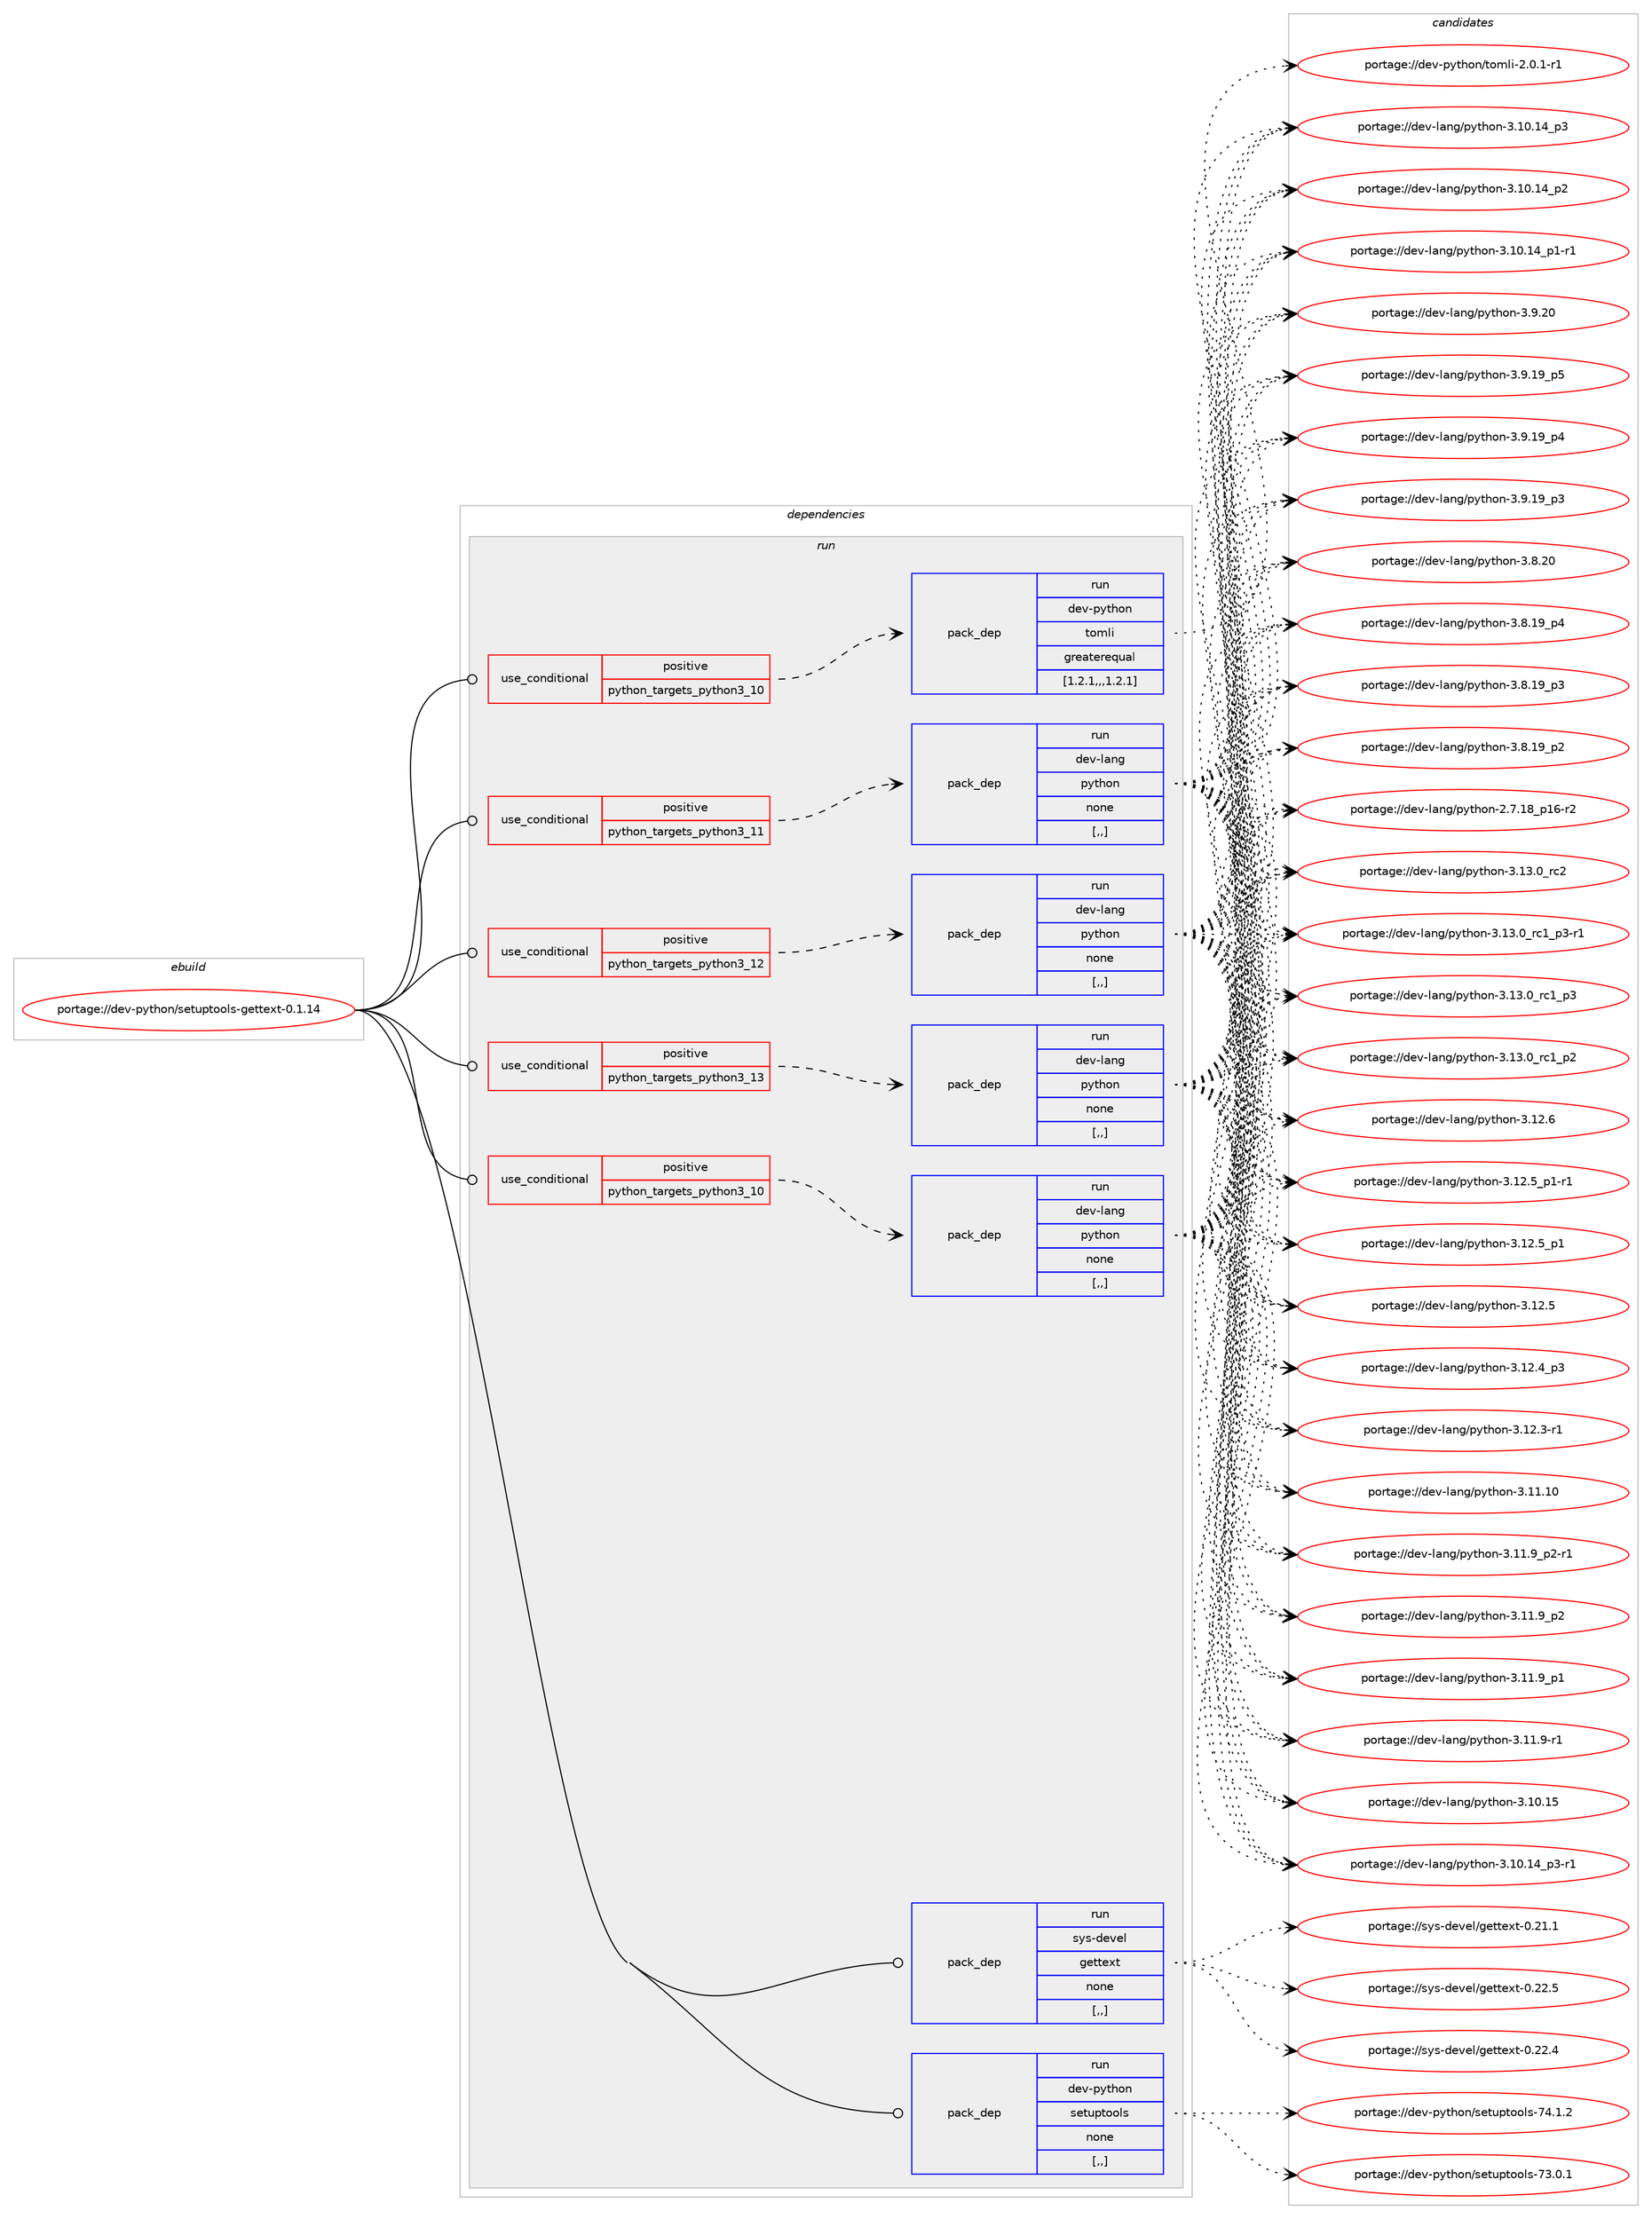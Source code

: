 digraph prolog {

# *************
# Graph options
# *************

newrank=true;
concentrate=true;
compound=true;
graph [rankdir=LR,fontname=Helvetica,fontsize=10,ranksep=1.5];#, ranksep=2.5, nodesep=0.2];
edge  [arrowhead=vee];
node  [fontname=Helvetica,fontsize=10];

# **********
# The ebuild
# **********

subgraph cluster_leftcol {
color=gray;
label=<<i>ebuild</i>>;
id [label="portage://dev-python/setuptools-gettext-0.1.14", color=red, width=4, href="../dev-python/setuptools-gettext-0.1.14.svg"];
}

# ****************
# The dependencies
# ****************

subgraph cluster_midcol {
color=gray;
label=<<i>dependencies</i>>;
subgraph cluster_compile {
fillcolor="#eeeeee";
style=filled;
label=<<i>compile</i>>;
}
subgraph cluster_compileandrun {
fillcolor="#eeeeee";
style=filled;
label=<<i>compile and run</i>>;
}
subgraph cluster_run {
fillcolor="#eeeeee";
style=filled;
label=<<i>run</i>>;
subgraph cond170120 {
dependency658406 [label=<<TABLE BORDER="0" CELLBORDER="1" CELLSPACING="0" CELLPADDING="4"><TR><TD ROWSPAN="3" CELLPADDING="10">use_conditional</TD></TR><TR><TD>positive</TD></TR><TR><TD>python_targets_python3_10</TD></TR></TABLE>>, shape=none, color=red];
subgraph pack483424 {
dependency658407 [label=<<TABLE BORDER="0" CELLBORDER="1" CELLSPACING="0" CELLPADDING="4" WIDTH="220"><TR><TD ROWSPAN="6" CELLPADDING="30">pack_dep</TD></TR><TR><TD WIDTH="110">run</TD></TR><TR><TD>dev-lang</TD></TR><TR><TD>python</TD></TR><TR><TD>none</TD></TR><TR><TD>[,,]</TD></TR></TABLE>>, shape=none, color=blue];
}
dependency658406:e -> dependency658407:w [weight=20,style="dashed",arrowhead="vee"];
}
id:e -> dependency658406:w [weight=20,style="solid",arrowhead="odot"];
subgraph cond170121 {
dependency658408 [label=<<TABLE BORDER="0" CELLBORDER="1" CELLSPACING="0" CELLPADDING="4"><TR><TD ROWSPAN="3" CELLPADDING="10">use_conditional</TD></TR><TR><TD>positive</TD></TR><TR><TD>python_targets_python3_10</TD></TR></TABLE>>, shape=none, color=red];
subgraph pack483425 {
dependency658409 [label=<<TABLE BORDER="0" CELLBORDER="1" CELLSPACING="0" CELLPADDING="4" WIDTH="220"><TR><TD ROWSPAN="6" CELLPADDING="30">pack_dep</TD></TR><TR><TD WIDTH="110">run</TD></TR><TR><TD>dev-python</TD></TR><TR><TD>tomli</TD></TR><TR><TD>greaterequal</TD></TR><TR><TD>[1.2.1,,,1.2.1]</TD></TR></TABLE>>, shape=none, color=blue];
}
dependency658408:e -> dependency658409:w [weight=20,style="dashed",arrowhead="vee"];
}
id:e -> dependency658408:w [weight=20,style="solid",arrowhead="odot"];
subgraph cond170122 {
dependency658410 [label=<<TABLE BORDER="0" CELLBORDER="1" CELLSPACING="0" CELLPADDING="4"><TR><TD ROWSPAN="3" CELLPADDING="10">use_conditional</TD></TR><TR><TD>positive</TD></TR><TR><TD>python_targets_python3_11</TD></TR></TABLE>>, shape=none, color=red];
subgraph pack483426 {
dependency658411 [label=<<TABLE BORDER="0" CELLBORDER="1" CELLSPACING="0" CELLPADDING="4" WIDTH="220"><TR><TD ROWSPAN="6" CELLPADDING="30">pack_dep</TD></TR><TR><TD WIDTH="110">run</TD></TR><TR><TD>dev-lang</TD></TR><TR><TD>python</TD></TR><TR><TD>none</TD></TR><TR><TD>[,,]</TD></TR></TABLE>>, shape=none, color=blue];
}
dependency658410:e -> dependency658411:w [weight=20,style="dashed",arrowhead="vee"];
}
id:e -> dependency658410:w [weight=20,style="solid",arrowhead="odot"];
subgraph cond170123 {
dependency658412 [label=<<TABLE BORDER="0" CELLBORDER="1" CELLSPACING="0" CELLPADDING="4"><TR><TD ROWSPAN="3" CELLPADDING="10">use_conditional</TD></TR><TR><TD>positive</TD></TR><TR><TD>python_targets_python3_12</TD></TR></TABLE>>, shape=none, color=red];
subgraph pack483427 {
dependency658413 [label=<<TABLE BORDER="0" CELLBORDER="1" CELLSPACING="0" CELLPADDING="4" WIDTH="220"><TR><TD ROWSPAN="6" CELLPADDING="30">pack_dep</TD></TR><TR><TD WIDTH="110">run</TD></TR><TR><TD>dev-lang</TD></TR><TR><TD>python</TD></TR><TR><TD>none</TD></TR><TR><TD>[,,]</TD></TR></TABLE>>, shape=none, color=blue];
}
dependency658412:e -> dependency658413:w [weight=20,style="dashed",arrowhead="vee"];
}
id:e -> dependency658412:w [weight=20,style="solid",arrowhead="odot"];
subgraph cond170124 {
dependency658414 [label=<<TABLE BORDER="0" CELLBORDER="1" CELLSPACING="0" CELLPADDING="4"><TR><TD ROWSPAN="3" CELLPADDING="10">use_conditional</TD></TR><TR><TD>positive</TD></TR><TR><TD>python_targets_python3_13</TD></TR></TABLE>>, shape=none, color=red];
subgraph pack483428 {
dependency658415 [label=<<TABLE BORDER="0" CELLBORDER="1" CELLSPACING="0" CELLPADDING="4" WIDTH="220"><TR><TD ROWSPAN="6" CELLPADDING="30">pack_dep</TD></TR><TR><TD WIDTH="110">run</TD></TR><TR><TD>dev-lang</TD></TR><TR><TD>python</TD></TR><TR><TD>none</TD></TR><TR><TD>[,,]</TD></TR></TABLE>>, shape=none, color=blue];
}
dependency658414:e -> dependency658415:w [weight=20,style="dashed",arrowhead="vee"];
}
id:e -> dependency658414:w [weight=20,style="solid",arrowhead="odot"];
subgraph pack483429 {
dependency658416 [label=<<TABLE BORDER="0" CELLBORDER="1" CELLSPACING="0" CELLPADDING="4" WIDTH="220"><TR><TD ROWSPAN="6" CELLPADDING="30">pack_dep</TD></TR><TR><TD WIDTH="110">run</TD></TR><TR><TD>dev-python</TD></TR><TR><TD>setuptools</TD></TR><TR><TD>none</TD></TR><TR><TD>[,,]</TD></TR></TABLE>>, shape=none, color=blue];
}
id:e -> dependency658416:w [weight=20,style="solid",arrowhead="odot"];
subgraph pack483430 {
dependency658417 [label=<<TABLE BORDER="0" CELLBORDER="1" CELLSPACING="0" CELLPADDING="4" WIDTH="220"><TR><TD ROWSPAN="6" CELLPADDING="30">pack_dep</TD></TR><TR><TD WIDTH="110">run</TD></TR><TR><TD>sys-devel</TD></TR><TR><TD>gettext</TD></TR><TR><TD>none</TD></TR><TR><TD>[,,]</TD></TR></TABLE>>, shape=none, color=blue];
}
id:e -> dependency658417:w [weight=20,style="solid",arrowhead="odot"];
}
}

# **************
# The candidates
# **************

subgraph cluster_choices {
rank=same;
color=gray;
label=<<i>candidates</i>>;

subgraph choice483424 {
color=black;
nodesep=1;
choice10010111845108971101034711212111610411111045514649514648951149950 [label="portage://dev-lang/python-3.13.0_rc2", color=red, width=4,href="../dev-lang/python-3.13.0_rc2.svg"];
choice1001011184510897110103471121211161041111104551464951464895114994995112514511449 [label="portage://dev-lang/python-3.13.0_rc1_p3-r1", color=red, width=4,href="../dev-lang/python-3.13.0_rc1_p3-r1.svg"];
choice100101118451089711010347112121116104111110455146495146489511499499511251 [label="portage://dev-lang/python-3.13.0_rc1_p3", color=red, width=4,href="../dev-lang/python-3.13.0_rc1_p3.svg"];
choice100101118451089711010347112121116104111110455146495146489511499499511250 [label="portage://dev-lang/python-3.13.0_rc1_p2", color=red, width=4,href="../dev-lang/python-3.13.0_rc1_p2.svg"];
choice10010111845108971101034711212111610411111045514649504654 [label="portage://dev-lang/python-3.12.6", color=red, width=4,href="../dev-lang/python-3.12.6.svg"];
choice1001011184510897110103471121211161041111104551464950465395112494511449 [label="portage://dev-lang/python-3.12.5_p1-r1", color=red, width=4,href="../dev-lang/python-3.12.5_p1-r1.svg"];
choice100101118451089711010347112121116104111110455146495046539511249 [label="portage://dev-lang/python-3.12.5_p1", color=red, width=4,href="../dev-lang/python-3.12.5_p1.svg"];
choice10010111845108971101034711212111610411111045514649504653 [label="portage://dev-lang/python-3.12.5", color=red, width=4,href="../dev-lang/python-3.12.5.svg"];
choice100101118451089711010347112121116104111110455146495046529511251 [label="portage://dev-lang/python-3.12.4_p3", color=red, width=4,href="../dev-lang/python-3.12.4_p3.svg"];
choice100101118451089711010347112121116104111110455146495046514511449 [label="portage://dev-lang/python-3.12.3-r1", color=red, width=4,href="../dev-lang/python-3.12.3-r1.svg"];
choice1001011184510897110103471121211161041111104551464949464948 [label="portage://dev-lang/python-3.11.10", color=red, width=4,href="../dev-lang/python-3.11.10.svg"];
choice1001011184510897110103471121211161041111104551464949465795112504511449 [label="portage://dev-lang/python-3.11.9_p2-r1", color=red, width=4,href="../dev-lang/python-3.11.9_p2-r1.svg"];
choice100101118451089711010347112121116104111110455146494946579511250 [label="portage://dev-lang/python-3.11.9_p2", color=red, width=4,href="../dev-lang/python-3.11.9_p2.svg"];
choice100101118451089711010347112121116104111110455146494946579511249 [label="portage://dev-lang/python-3.11.9_p1", color=red, width=4,href="../dev-lang/python-3.11.9_p1.svg"];
choice100101118451089711010347112121116104111110455146494946574511449 [label="portage://dev-lang/python-3.11.9-r1", color=red, width=4,href="../dev-lang/python-3.11.9-r1.svg"];
choice1001011184510897110103471121211161041111104551464948464953 [label="portage://dev-lang/python-3.10.15", color=red, width=4,href="../dev-lang/python-3.10.15.svg"];
choice100101118451089711010347112121116104111110455146494846495295112514511449 [label="portage://dev-lang/python-3.10.14_p3-r1", color=red, width=4,href="../dev-lang/python-3.10.14_p3-r1.svg"];
choice10010111845108971101034711212111610411111045514649484649529511251 [label="portage://dev-lang/python-3.10.14_p3", color=red, width=4,href="../dev-lang/python-3.10.14_p3.svg"];
choice10010111845108971101034711212111610411111045514649484649529511250 [label="portage://dev-lang/python-3.10.14_p2", color=red, width=4,href="../dev-lang/python-3.10.14_p2.svg"];
choice100101118451089711010347112121116104111110455146494846495295112494511449 [label="portage://dev-lang/python-3.10.14_p1-r1", color=red, width=4,href="../dev-lang/python-3.10.14_p1-r1.svg"];
choice10010111845108971101034711212111610411111045514657465048 [label="portage://dev-lang/python-3.9.20", color=red, width=4,href="../dev-lang/python-3.9.20.svg"];
choice100101118451089711010347112121116104111110455146574649579511253 [label="portage://dev-lang/python-3.9.19_p5", color=red, width=4,href="../dev-lang/python-3.9.19_p5.svg"];
choice100101118451089711010347112121116104111110455146574649579511252 [label="portage://dev-lang/python-3.9.19_p4", color=red, width=4,href="../dev-lang/python-3.9.19_p4.svg"];
choice100101118451089711010347112121116104111110455146574649579511251 [label="portage://dev-lang/python-3.9.19_p3", color=red, width=4,href="../dev-lang/python-3.9.19_p3.svg"];
choice10010111845108971101034711212111610411111045514656465048 [label="portage://dev-lang/python-3.8.20", color=red, width=4,href="../dev-lang/python-3.8.20.svg"];
choice100101118451089711010347112121116104111110455146564649579511252 [label="portage://dev-lang/python-3.8.19_p4", color=red, width=4,href="../dev-lang/python-3.8.19_p4.svg"];
choice100101118451089711010347112121116104111110455146564649579511251 [label="portage://dev-lang/python-3.8.19_p3", color=red, width=4,href="../dev-lang/python-3.8.19_p3.svg"];
choice100101118451089711010347112121116104111110455146564649579511250 [label="portage://dev-lang/python-3.8.19_p2", color=red, width=4,href="../dev-lang/python-3.8.19_p2.svg"];
choice100101118451089711010347112121116104111110455046554649569511249544511450 [label="portage://dev-lang/python-2.7.18_p16-r2", color=red, width=4,href="../dev-lang/python-2.7.18_p16-r2.svg"];
dependency658407:e -> choice10010111845108971101034711212111610411111045514649514648951149950:w [style=dotted,weight="100"];
dependency658407:e -> choice1001011184510897110103471121211161041111104551464951464895114994995112514511449:w [style=dotted,weight="100"];
dependency658407:e -> choice100101118451089711010347112121116104111110455146495146489511499499511251:w [style=dotted,weight="100"];
dependency658407:e -> choice100101118451089711010347112121116104111110455146495146489511499499511250:w [style=dotted,weight="100"];
dependency658407:e -> choice10010111845108971101034711212111610411111045514649504654:w [style=dotted,weight="100"];
dependency658407:e -> choice1001011184510897110103471121211161041111104551464950465395112494511449:w [style=dotted,weight="100"];
dependency658407:e -> choice100101118451089711010347112121116104111110455146495046539511249:w [style=dotted,weight="100"];
dependency658407:e -> choice10010111845108971101034711212111610411111045514649504653:w [style=dotted,weight="100"];
dependency658407:e -> choice100101118451089711010347112121116104111110455146495046529511251:w [style=dotted,weight="100"];
dependency658407:e -> choice100101118451089711010347112121116104111110455146495046514511449:w [style=dotted,weight="100"];
dependency658407:e -> choice1001011184510897110103471121211161041111104551464949464948:w [style=dotted,weight="100"];
dependency658407:e -> choice1001011184510897110103471121211161041111104551464949465795112504511449:w [style=dotted,weight="100"];
dependency658407:e -> choice100101118451089711010347112121116104111110455146494946579511250:w [style=dotted,weight="100"];
dependency658407:e -> choice100101118451089711010347112121116104111110455146494946579511249:w [style=dotted,weight="100"];
dependency658407:e -> choice100101118451089711010347112121116104111110455146494946574511449:w [style=dotted,weight="100"];
dependency658407:e -> choice1001011184510897110103471121211161041111104551464948464953:w [style=dotted,weight="100"];
dependency658407:e -> choice100101118451089711010347112121116104111110455146494846495295112514511449:w [style=dotted,weight="100"];
dependency658407:e -> choice10010111845108971101034711212111610411111045514649484649529511251:w [style=dotted,weight="100"];
dependency658407:e -> choice10010111845108971101034711212111610411111045514649484649529511250:w [style=dotted,weight="100"];
dependency658407:e -> choice100101118451089711010347112121116104111110455146494846495295112494511449:w [style=dotted,weight="100"];
dependency658407:e -> choice10010111845108971101034711212111610411111045514657465048:w [style=dotted,weight="100"];
dependency658407:e -> choice100101118451089711010347112121116104111110455146574649579511253:w [style=dotted,weight="100"];
dependency658407:e -> choice100101118451089711010347112121116104111110455146574649579511252:w [style=dotted,weight="100"];
dependency658407:e -> choice100101118451089711010347112121116104111110455146574649579511251:w [style=dotted,weight="100"];
dependency658407:e -> choice10010111845108971101034711212111610411111045514656465048:w [style=dotted,weight="100"];
dependency658407:e -> choice100101118451089711010347112121116104111110455146564649579511252:w [style=dotted,weight="100"];
dependency658407:e -> choice100101118451089711010347112121116104111110455146564649579511251:w [style=dotted,weight="100"];
dependency658407:e -> choice100101118451089711010347112121116104111110455146564649579511250:w [style=dotted,weight="100"];
dependency658407:e -> choice100101118451089711010347112121116104111110455046554649569511249544511450:w [style=dotted,weight="100"];
}
subgraph choice483425 {
color=black;
nodesep=1;
choice10010111845112121116104111110471161111091081054550464846494511449 [label="portage://dev-python/tomli-2.0.1-r1", color=red, width=4,href="../dev-python/tomli-2.0.1-r1.svg"];
dependency658409:e -> choice10010111845112121116104111110471161111091081054550464846494511449:w [style=dotted,weight="100"];
}
subgraph choice483426 {
color=black;
nodesep=1;
choice10010111845108971101034711212111610411111045514649514648951149950 [label="portage://dev-lang/python-3.13.0_rc2", color=red, width=4,href="../dev-lang/python-3.13.0_rc2.svg"];
choice1001011184510897110103471121211161041111104551464951464895114994995112514511449 [label="portage://dev-lang/python-3.13.0_rc1_p3-r1", color=red, width=4,href="../dev-lang/python-3.13.0_rc1_p3-r1.svg"];
choice100101118451089711010347112121116104111110455146495146489511499499511251 [label="portage://dev-lang/python-3.13.0_rc1_p3", color=red, width=4,href="../dev-lang/python-3.13.0_rc1_p3.svg"];
choice100101118451089711010347112121116104111110455146495146489511499499511250 [label="portage://dev-lang/python-3.13.0_rc1_p2", color=red, width=4,href="../dev-lang/python-3.13.0_rc1_p2.svg"];
choice10010111845108971101034711212111610411111045514649504654 [label="portage://dev-lang/python-3.12.6", color=red, width=4,href="../dev-lang/python-3.12.6.svg"];
choice1001011184510897110103471121211161041111104551464950465395112494511449 [label="portage://dev-lang/python-3.12.5_p1-r1", color=red, width=4,href="../dev-lang/python-3.12.5_p1-r1.svg"];
choice100101118451089711010347112121116104111110455146495046539511249 [label="portage://dev-lang/python-3.12.5_p1", color=red, width=4,href="../dev-lang/python-3.12.5_p1.svg"];
choice10010111845108971101034711212111610411111045514649504653 [label="portage://dev-lang/python-3.12.5", color=red, width=4,href="../dev-lang/python-3.12.5.svg"];
choice100101118451089711010347112121116104111110455146495046529511251 [label="portage://dev-lang/python-3.12.4_p3", color=red, width=4,href="../dev-lang/python-3.12.4_p3.svg"];
choice100101118451089711010347112121116104111110455146495046514511449 [label="portage://dev-lang/python-3.12.3-r1", color=red, width=4,href="../dev-lang/python-3.12.3-r1.svg"];
choice1001011184510897110103471121211161041111104551464949464948 [label="portage://dev-lang/python-3.11.10", color=red, width=4,href="../dev-lang/python-3.11.10.svg"];
choice1001011184510897110103471121211161041111104551464949465795112504511449 [label="portage://dev-lang/python-3.11.9_p2-r1", color=red, width=4,href="../dev-lang/python-3.11.9_p2-r1.svg"];
choice100101118451089711010347112121116104111110455146494946579511250 [label="portage://dev-lang/python-3.11.9_p2", color=red, width=4,href="../dev-lang/python-3.11.9_p2.svg"];
choice100101118451089711010347112121116104111110455146494946579511249 [label="portage://dev-lang/python-3.11.9_p1", color=red, width=4,href="../dev-lang/python-3.11.9_p1.svg"];
choice100101118451089711010347112121116104111110455146494946574511449 [label="portage://dev-lang/python-3.11.9-r1", color=red, width=4,href="../dev-lang/python-3.11.9-r1.svg"];
choice1001011184510897110103471121211161041111104551464948464953 [label="portage://dev-lang/python-3.10.15", color=red, width=4,href="../dev-lang/python-3.10.15.svg"];
choice100101118451089711010347112121116104111110455146494846495295112514511449 [label="portage://dev-lang/python-3.10.14_p3-r1", color=red, width=4,href="../dev-lang/python-3.10.14_p3-r1.svg"];
choice10010111845108971101034711212111610411111045514649484649529511251 [label="portage://dev-lang/python-3.10.14_p3", color=red, width=4,href="../dev-lang/python-3.10.14_p3.svg"];
choice10010111845108971101034711212111610411111045514649484649529511250 [label="portage://dev-lang/python-3.10.14_p2", color=red, width=4,href="../dev-lang/python-3.10.14_p2.svg"];
choice100101118451089711010347112121116104111110455146494846495295112494511449 [label="portage://dev-lang/python-3.10.14_p1-r1", color=red, width=4,href="../dev-lang/python-3.10.14_p1-r1.svg"];
choice10010111845108971101034711212111610411111045514657465048 [label="portage://dev-lang/python-3.9.20", color=red, width=4,href="../dev-lang/python-3.9.20.svg"];
choice100101118451089711010347112121116104111110455146574649579511253 [label="portage://dev-lang/python-3.9.19_p5", color=red, width=4,href="../dev-lang/python-3.9.19_p5.svg"];
choice100101118451089711010347112121116104111110455146574649579511252 [label="portage://dev-lang/python-3.9.19_p4", color=red, width=4,href="../dev-lang/python-3.9.19_p4.svg"];
choice100101118451089711010347112121116104111110455146574649579511251 [label="portage://dev-lang/python-3.9.19_p3", color=red, width=4,href="../dev-lang/python-3.9.19_p3.svg"];
choice10010111845108971101034711212111610411111045514656465048 [label="portage://dev-lang/python-3.8.20", color=red, width=4,href="../dev-lang/python-3.8.20.svg"];
choice100101118451089711010347112121116104111110455146564649579511252 [label="portage://dev-lang/python-3.8.19_p4", color=red, width=4,href="../dev-lang/python-3.8.19_p4.svg"];
choice100101118451089711010347112121116104111110455146564649579511251 [label="portage://dev-lang/python-3.8.19_p3", color=red, width=4,href="../dev-lang/python-3.8.19_p3.svg"];
choice100101118451089711010347112121116104111110455146564649579511250 [label="portage://dev-lang/python-3.8.19_p2", color=red, width=4,href="../dev-lang/python-3.8.19_p2.svg"];
choice100101118451089711010347112121116104111110455046554649569511249544511450 [label="portage://dev-lang/python-2.7.18_p16-r2", color=red, width=4,href="../dev-lang/python-2.7.18_p16-r2.svg"];
dependency658411:e -> choice10010111845108971101034711212111610411111045514649514648951149950:w [style=dotted,weight="100"];
dependency658411:e -> choice1001011184510897110103471121211161041111104551464951464895114994995112514511449:w [style=dotted,weight="100"];
dependency658411:e -> choice100101118451089711010347112121116104111110455146495146489511499499511251:w [style=dotted,weight="100"];
dependency658411:e -> choice100101118451089711010347112121116104111110455146495146489511499499511250:w [style=dotted,weight="100"];
dependency658411:e -> choice10010111845108971101034711212111610411111045514649504654:w [style=dotted,weight="100"];
dependency658411:e -> choice1001011184510897110103471121211161041111104551464950465395112494511449:w [style=dotted,weight="100"];
dependency658411:e -> choice100101118451089711010347112121116104111110455146495046539511249:w [style=dotted,weight="100"];
dependency658411:e -> choice10010111845108971101034711212111610411111045514649504653:w [style=dotted,weight="100"];
dependency658411:e -> choice100101118451089711010347112121116104111110455146495046529511251:w [style=dotted,weight="100"];
dependency658411:e -> choice100101118451089711010347112121116104111110455146495046514511449:w [style=dotted,weight="100"];
dependency658411:e -> choice1001011184510897110103471121211161041111104551464949464948:w [style=dotted,weight="100"];
dependency658411:e -> choice1001011184510897110103471121211161041111104551464949465795112504511449:w [style=dotted,weight="100"];
dependency658411:e -> choice100101118451089711010347112121116104111110455146494946579511250:w [style=dotted,weight="100"];
dependency658411:e -> choice100101118451089711010347112121116104111110455146494946579511249:w [style=dotted,weight="100"];
dependency658411:e -> choice100101118451089711010347112121116104111110455146494946574511449:w [style=dotted,weight="100"];
dependency658411:e -> choice1001011184510897110103471121211161041111104551464948464953:w [style=dotted,weight="100"];
dependency658411:e -> choice100101118451089711010347112121116104111110455146494846495295112514511449:w [style=dotted,weight="100"];
dependency658411:e -> choice10010111845108971101034711212111610411111045514649484649529511251:w [style=dotted,weight="100"];
dependency658411:e -> choice10010111845108971101034711212111610411111045514649484649529511250:w [style=dotted,weight="100"];
dependency658411:e -> choice100101118451089711010347112121116104111110455146494846495295112494511449:w [style=dotted,weight="100"];
dependency658411:e -> choice10010111845108971101034711212111610411111045514657465048:w [style=dotted,weight="100"];
dependency658411:e -> choice100101118451089711010347112121116104111110455146574649579511253:w [style=dotted,weight="100"];
dependency658411:e -> choice100101118451089711010347112121116104111110455146574649579511252:w [style=dotted,weight="100"];
dependency658411:e -> choice100101118451089711010347112121116104111110455146574649579511251:w [style=dotted,weight="100"];
dependency658411:e -> choice10010111845108971101034711212111610411111045514656465048:w [style=dotted,weight="100"];
dependency658411:e -> choice100101118451089711010347112121116104111110455146564649579511252:w [style=dotted,weight="100"];
dependency658411:e -> choice100101118451089711010347112121116104111110455146564649579511251:w [style=dotted,weight="100"];
dependency658411:e -> choice100101118451089711010347112121116104111110455146564649579511250:w [style=dotted,weight="100"];
dependency658411:e -> choice100101118451089711010347112121116104111110455046554649569511249544511450:w [style=dotted,weight="100"];
}
subgraph choice483427 {
color=black;
nodesep=1;
choice10010111845108971101034711212111610411111045514649514648951149950 [label="portage://dev-lang/python-3.13.0_rc2", color=red, width=4,href="../dev-lang/python-3.13.0_rc2.svg"];
choice1001011184510897110103471121211161041111104551464951464895114994995112514511449 [label="portage://dev-lang/python-3.13.0_rc1_p3-r1", color=red, width=4,href="../dev-lang/python-3.13.0_rc1_p3-r1.svg"];
choice100101118451089711010347112121116104111110455146495146489511499499511251 [label="portage://dev-lang/python-3.13.0_rc1_p3", color=red, width=4,href="../dev-lang/python-3.13.0_rc1_p3.svg"];
choice100101118451089711010347112121116104111110455146495146489511499499511250 [label="portage://dev-lang/python-3.13.0_rc1_p2", color=red, width=4,href="../dev-lang/python-3.13.0_rc1_p2.svg"];
choice10010111845108971101034711212111610411111045514649504654 [label="portage://dev-lang/python-3.12.6", color=red, width=4,href="../dev-lang/python-3.12.6.svg"];
choice1001011184510897110103471121211161041111104551464950465395112494511449 [label="portage://dev-lang/python-3.12.5_p1-r1", color=red, width=4,href="../dev-lang/python-3.12.5_p1-r1.svg"];
choice100101118451089711010347112121116104111110455146495046539511249 [label="portage://dev-lang/python-3.12.5_p1", color=red, width=4,href="../dev-lang/python-3.12.5_p1.svg"];
choice10010111845108971101034711212111610411111045514649504653 [label="portage://dev-lang/python-3.12.5", color=red, width=4,href="../dev-lang/python-3.12.5.svg"];
choice100101118451089711010347112121116104111110455146495046529511251 [label="portage://dev-lang/python-3.12.4_p3", color=red, width=4,href="../dev-lang/python-3.12.4_p3.svg"];
choice100101118451089711010347112121116104111110455146495046514511449 [label="portage://dev-lang/python-3.12.3-r1", color=red, width=4,href="../dev-lang/python-3.12.3-r1.svg"];
choice1001011184510897110103471121211161041111104551464949464948 [label="portage://dev-lang/python-3.11.10", color=red, width=4,href="../dev-lang/python-3.11.10.svg"];
choice1001011184510897110103471121211161041111104551464949465795112504511449 [label="portage://dev-lang/python-3.11.9_p2-r1", color=red, width=4,href="../dev-lang/python-3.11.9_p2-r1.svg"];
choice100101118451089711010347112121116104111110455146494946579511250 [label="portage://dev-lang/python-3.11.9_p2", color=red, width=4,href="../dev-lang/python-3.11.9_p2.svg"];
choice100101118451089711010347112121116104111110455146494946579511249 [label="portage://dev-lang/python-3.11.9_p1", color=red, width=4,href="../dev-lang/python-3.11.9_p1.svg"];
choice100101118451089711010347112121116104111110455146494946574511449 [label="portage://dev-lang/python-3.11.9-r1", color=red, width=4,href="../dev-lang/python-3.11.9-r1.svg"];
choice1001011184510897110103471121211161041111104551464948464953 [label="portage://dev-lang/python-3.10.15", color=red, width=4,href="../dev-lang/python-3.10.15.svg"];
choice100101118451089711010347112121116104111110455146494846495295112514511449 [label="portage://dev-lang/python-3.10.14_p3-r1", color=red, width=4,href="../dev-lang/python-3.10.14_p3-r1.svg"];
choice10010111845108971101034711212111610411111045514649484649529511251 [label="portage://dev-lang/python-3.10.14_p3", color=red, width=4,href="../dev-lang/python-3.10.14_p3.svg"];
choice10010111845108971101034711212111610411111045514649484649529511250 [label="portage://dev-lang/python-3.10.14_p2", color=red, width=4,href="../dev-lang/python-3.10.14_p2.svg"];
choice100101118451089711010347112121116104111110455146494846495295112494511449 [label="portage://dev-lang/python-3.10.14_p1-r1", color=red, width=4,href="../dev-lang/python-3.10.14_p1-r1.svg"];
choice10010111845108971101034711212111610411111045514657465048 [label="portage://dev-lang/python-3.9.20", color=red, width=4,href="../dev-lang/python-3.9.20.svg"];
choice100101118451089711010347112121116104111110455146574649579511253 [label="portage://dev-lang/python-3.9.19_p5", color=red, width=4,href="../dev-lang/python-3.9.19_p5.svg"];
choice100101118451089711010347112121116104111110455146574649579511252 [label="portage://dev-lang/python-3.9.19_p4", color=red, width=4,href="../dev-lang/python-3.9.19_p4.svg"];
choice100101118451089711010347112121116104111110455146574649579511251 [label="portage://dev-lang/python-3.9.19_p3", color=red, width=4,href="../dev-lang/python-3.9.19_p3.svg"];
choice10010111845108971101034711212111610411111045514656465048 [label="portage://dev-lang/python-3.8.20", color=red, width=4,href="../dev-lang/python-3.8.20.svg"];
choice100101118451089711010347112121116104111110455146564649579511252 [label="portage://dev-lang/python-3.8.19_p4", color=red, width=4,href="../dev-lang/python-3.8.19_p4.svg"];
choice100101118451089711010347112121116104111110455146564649579511251 [label="portage://dev-lang/python-3.8.19_p3", color=red, width=4,href="../dev-lang/python-3.8.19_p3.svg"];
choice100101118451089711010347112121116104111110455146564649579511250 [label="portage://dev-lang/python-3.8.19_p2", color=red, width=4,href="../dev-lang/python-3.8.19_p2.svg"];
choice100101118451089711010347112121116104111110455046554649569511249544511450 [label="portage://dev-lang/python-2.7.18_p16-r2", color=red, width=4,href="../dev-lang/python-2.7.18_p16-r2.svg"];
dependency658413:e -> choice10010111845108971101034711212111610411111045514649514648951149950:w [style=dotted,weight="100"];
dependency658413:e -> choice1001011184510897110103471121211161041111104551464951464895114994995112514511449:w [style=dotted,weight="100"];
dependency658413:e -> choice100101118451089711010347112121116104111110455146495146489511499499511251:w [style=dotted,weight="100"];
dependency658413:e -> choice100101118451089711010347112121116104111110455146495146489511499499511250:w [style=dotted,weight="100"];
dependency658413:e -> choice10010111845108971101034711212111610411111045514649504654:w [style=dotted,weight="100"];
dependency658413:e -> choice1001011184510897110103471121211161041111104551464950465395112494511449:w [style=dotted,weight="100"];
dependency658413:e -> choice100101118451089711010347112121116104111110455146495046539511249:w [style=dotted,weight="100"];
dependency658413:e -> choice10010111845108971101034711212111610411111045514649504653:w [style=dotted,weight="100"];
dependency658413:e -> choice100101118451089711010347112121116104111110455146495046529511251:w [style=dotted,weight="100"];
dependency658413:e -> choice100101118451089711010347112121116104111110455146495046514511449:w [style=dotted,weight="100"];
dependency658413:e -> choice1001011184510897110103471121211161041111104551464949464948:w [style=dotted,weight="100"];
dependency658413:e -> choice1001011184510897110103471121211161041111104551464949465795112504511449:w [style=dotted,weight="100"];
dependency658413:e -> choice100101118451089711010347112121116104111110455146494946579511250:w [style=dotted,weight="100"];
dependency658413:e -> choice100101118451089711010347112121116104111110455146494946579511249:w [style=dotted,weight="100"];
dependency658413:e -> choice100101118451089711010347112121116104111110455146494946574511449:w [style=dotted,weight="100"];
dependency658413:e -> choice1001011184510897110103471121211161041111104551464948464953:w [style=dotted,weight="100"];
dependency658413:e -> choice100101118451089711010347112121116104111110455146494846495295112514511449:w [style=dotted,weight="100"];
dependency658413:e -> choice10010111845108971101034711212111610411111045514649484649529511251:w [style=dotted,weight="100"];
dependency658413:e -> choice10010111845108971101034711212111610411111045514649484649529511250:w [style=dotted,weight="100"];
dependency658413:e -> choice100101118451089711010347112121116104111110455146494846495295112494511449:w [style=dotted,weight="100"];
dependency658413:e -> choice10010111845108971101034711212111610411111045514657465048:w [style=dotted,weight="100"];
dependency658413:e -> choice100101118451089711010347112121116104111110455146574649579511253:w [style=dotted,weight="100"];
dependency658413:e -> choice100101118451089711010347112121116104111110455146574649579511252:w [style=dotted,weight="100"];
dependency658413:e -> choice100101118451089711010347112121116104111110455146574649579511251:w [style=dotted,weight="100"];
dependency658413:e -> choice10010111845108971101034711212111610411111045514656465048:w [style=dotted,weight="100"];
dependency658413:e -> choice100101118451089711010347112121116104111110455146564649579511252:w [style=dotted,weight="100"];
dependency658413:e -> choice100101118451089711010347112121116104111110455146564649579511251:w [style=dotted,weight="100"];
dependency658413:e -> choice100101118451089711010347112121116104111110455146564649579511250:w [style=dotted,weight="100"];
dependency658413:e -> choice100101118451089711010347112121116104111110455046554649569511249544511450:w [style=dotted,weight="100"];
}
subgraph choice483428 {
color=black;
nodesep=1;
choice10010111845108971101034711212111610411111045514649514648951149950 [label="portage://dev-lang/python-3.13.0_rc2", color=red, width=4,href="../dev-lang/python-3.13.0_rc2.svg"];
choice1001011184510897110103471121211161041111104551464951464895114994995112514511449 [label="portage://dev-lang/python-3.13.0_rc1_p3-r1", color=red, width=4,href="../dev-lang/python-3.13.0_rc1_p3-r1.svg"];
choice100101118451089711010347112121116104111110455146495146489511499499511251 [label="portage://dev-lang/python-3.13.0_rc1_p3", color=red, width=4,href="../dev-lang/python-3.13.0_rc1_p3.svg"];
choice100101118451089711010347112121116104111110455146495146489511499499511250 [label="portage://dev-lang/python-3.13.0_rc1_p2", color=red, width=4,href="../dev-lang/python-3.13.0_rc1_p2.svg"];
choice10010111845108971101034711212111610411111045514649504654 [label="portage://dev-lang/python-3.12.6", color=red, width=4,href="../dev-lang/python-3.12.6.svg"];
choice1001011184510897110103471121211161041111104551464950465395112494511449 [label="portage://dev-lang/python-3.12.5_p1-r1", color=red, width=4,href="../dev-lang/python-3.12.5_p1-r1.svg"];
choice100101118451089711010347112121116104111110455146495046539511249 [label="portage://dev-lang/python-3.12.5_p1", color=red, width=4,href="../dev-lang/python-3.12.5_p1.svg"];
choice10010111845108971101034711212111610411111045514649504653 [label="portage://dev-lang/python-3.12.5", color=red, width=4,href="../dev-lang/python-3.12.5.svg"];
choice100101118451089711010347112121116104111110455146495046529511251 [label="portage://dev-lang/python-3.12.4_p3", color=red, width=4,href="../dev-lang/python-3.12.4_p3.svg"];
choice100101118451089711010347112121116104111110455146495046514511449 [label="portage://dev-lang/python-3.12.3-r1", color=red, width=4,href="../dev-lang/python-3.12.3-r1.svg"];
choice1001011184510897110103471121211161041111104551464949464948 [label="portage://dev-lang/python-3.11.10", color=red, width=4,href="../dev-lang/python-3.11.10.svg"];
choice1001011184510897110103471121211161041111104551464949465795112504511449 [label="portage://dev-lang/python-3.11.9_p2-r1", color=red, width=4,href="../dev-lang/python-3.11.9_p2-r1.svg"];
choice100101118451089711010347112121116104111110455146494946579511250 [label="portage://dev-lang/python-3.11.9_p2", color=red, width=4,href="../dev-lang/python-3.11.9_p2.svg"];
choice100101118451089711010347112121116104111110455146494946579511249 [label="portage://dev-lang/python-3.11.9_p1", color=red, width=4,href="../dev-lang/python-3.11.9_p1.svg"];
choice100101118451089711010347112121116104111110455146494946574511449 [label="portage://dev-lang/python-3.11.9-r1", color=red, width=4,href="../dev-lang/python-3.11.9-r1.svg"];
choice1001011184510897110103471121211161041111104551464948464953 [label="portage://dev-lang/python-3.10.15", color=red, width=4,href="../dev-lang/python-3.10.15.svg"];
choice100101118451089711010347112121116104111110455146494846495295112514511449 [label="portage://dev-lang/python-3.10.14_p3-r1", color=red, width=4,href="../dev-lang/python-3.10.14_p3-r1.svg"];
choice10010111845108971101034711212111610411111045514649484649529511251 [label="portage://dev-lang/python-3.10.14_p3", color=red, width=4,href="../dev-lang/python-3.10.14_p3.svg"];
choice10010111845108971101034711212111610411111045514649484649529511250 [label="portage://dev-lang/python-3.10.14_p2", color=red, width=4,href="../dev-lang/python-3.10.14_p2.svg"];
choice100101118451089711010347112121116104111110455146494846495295112494511449 [label="portage://dev-lang/python-3.10.14_p1-r1", color=red, width=4,href="../dev-lang/python-3.10.14_p1-r1.svg"];
choice10010111845108971101034711212111610411111045514657465048 [label="portage://dev-lang/python-3.9.20", color=red, width=4,href="../dev-lang/python-3.9.20.svg"];
choice100101118451089711010347112121116104111110455146574649579511253 [label="portage://dev-lang/python-3.9.19_p5", color=red, width=4,href="../dev-lang/python-3.9.19_p5.svg"];
choice100101118451089711010347112121116104111110455146574649579511252 [label="portage://dev-lang/python-3.9.19_p4", color=red, width=4,href="../dev-lang/python-3.9.19_p4.svg"];
choice100101118451089711010347112121116104111110455146574649579511251 [label="portage://dev-lang/python-3.9.19_p3", color=red, width=4,href="../dev-lang/python-3.9.19_p3.svg"];
choice10010111845108971101034711212111610411111045514656465048 [label="portage://dev-lang/python-3.8.20", color=red, width=4,href="../dev-lang/python-3.8.20.svg"];
choice100101118451089711010347112121116104111110455146564649579511252 [label="portage://dev-lang/python-3.8.19_p4", color=red, width=4,href="../dev-lang/python-3.8.19_p4.svg"];
choice100101118451089711010347112121116104111110455146564649579511251 [label="portage://dev-lang/python-3.8.19_p3", color=red, width=4,href="../dev-lang/python-3.8.19_p3.svg"];
choice100101118451089711010347112121116104111110455146564649579511250 [label="portage://dev-lang/python-3.8.19_p2", color=red, width=4,href="../dev-lang/python-3.8.19_p2.svg"];
choice100101118451089711010347112121116104111110455046554649569511249544511450 [label="portage://dev-lang/python-2.7.18_p16-r2", color=red, width=4,href="../dev-lang/python-2.7.18_p16-r2.svg"];
dependency658415:e -> choice10010111845108971101034711212111610411111045514649514648951149950:w [style=dotted,weight="100"];
dependency658415:e -> choice1001011184510897110103471121211161041111104551464951464895114994995112514511449:w [style=dotted,weight="100"];
dependency658415:e -> choice100101118451089711010347112121116104111110455146495146489511499499511251:w [style=dotted,weight="100"];
dependency658415:e -> choice100101118451089711010347112121116104111110455146495146489511499499511250:w [style=dotted,weight="100"];
dependency658415:e -> choice10010111845108971101034711212111610411111045514649504654:w [style=dotted,weight="100"];
dependency658415:e -> choice1001011184510897110103471121211161041111104551464950465395112494511449:w [style=dotted,weight="100"];
dependency658415:e -> choice100101118451089711010347112121116104111110455146495046539511249:w [style=dotted,weight="100"];
dependency658415:e -> choice10010111845108971101034711212111610411111045514649504653:w [style=dotted,weight="100"];
dependency658415:e -> choice100101118451089711010347112121116104111110455146495046529511251:w [style=dotted,weight="100"];
dependency658415:e -> choice100101118451089711010347112121116104111110455146495046514511449:w [style=dotted,weight="100"];
dependency658415:e -> choice1001011184510897110103471121211161041111104551464949464948:w [style=dotted,weight="100"];
dependency658415:e -> choice1001011184510897110103471121211161041111104551464949465795112504511449:w [style=dotted,weight="100"];
dependency658415:e -> choice100101118451089711010347112121116104111110455146494946579511250:w [style=dotted,weight="100"];
dependency658415:e -> choice100101118451089711010347112121116104111110455146494946579511249:w [style=dotted,weight="100"];
dependency658415:e -> choice100101118451089711010347112121116104111110455146494946574511449:w [style=dotted,weight="100"];
dependency658415:e -> choice1001011184510897110103471121211161041111104551464948464953:w [style=dotted,weight="100"];
dependency658415:e -> choice100101118451089711010347112121116104111110455146494846495295112514511449:w [style=dotted,weight="100"];
dependency658415:e -> choice10010111845108971101034711212111610411111045514649484649529511251:w [style=dotted,weight="100"];
dependency658415:e -> choice10010111845108971101034711212111610411111045514649484649529511250:w [style=dotted,weight="100"];
dependency658415:e -> choice100101118451089711010347112121116104111110455146494846495295112494511449:w [style=dotted,weight="100"];
dependency658415:e -> choice10010111845108971101034711212111610411111045514657465048:w [style=dotted,weight="100"];
dependency658415:e -> choice100101118451089711010347112121116104111110455146574649579511253:w [style=dotted,weight="100"];
dependency658415:e -> choice100101118451089711010347112121116104111110455146574649579511252:w [style=dotted,weight="100"];
dependency658415:e -> choice100101118451089711010347112121116104111110455146574649579511251:w [style=dotted,weight="100"];
dependency658415:e -> choice10010111845108971101034711212111610411111045514656465048:w [style=dotted,weight="100"];
dependency658415:e -> choice100101118451089711010347112121116104111110455146564649579511252:w [style=dotted,weight="100"];
dependency658415:e -> choice100101118451089711010347112121116104111110455146564649579511251:w [style=dotted,weight="100"];
dependency658415:e -> choice100101118451089711010347112121116104111110455146564649579511250:w [style=dotted,weight="100"];
dependency658415:e -> choice100101118451089711010347112121116104111110455046554649569511249544511450:w [style=dotted,weight="100"];
}
subgraph choice483429 {
color=black;
nodesep=1;
choice100101118451121211161041111104711510111611711211611111110811545555246494650 [label="portage://dev-python/setuptools-74.1.2", color=red, width=4,href="../dev-python/setuptools-74.1.2.svg"];
choice100101118451121211161041111104711510111611711211611111110811545555146484649 [label="portage://dev-python/setuptools-73.0.1", color=red, width=4,href="../dev-python/setuptools-73.0.1.svg"];
dependency658416:e -> choice100101118451121211161041111104711510111611711211611111110811545555246494650:w [style=dotted,weight="100"];
dependency658416:e -> choice100101118451121211161041111104711510111611711211611111110811545555146484649:w [style=dotted,weight="100"];
}
subgraph choice483430 {
color=black;
nodesep=1;
choice115121115451001011181011084710310111611610112011645484650504653 [label="portage://sys-devel/gettext-0.22.5", color=red, width=4,href="../sys-devel/gettext-0.22.5.svg"];
choice115121115451001011181011084710310111611610112011645484650504652 [label="portage://sys-devel/gettext-0.22.4", color=red, width=4,href="../sys-devel/gettext-0.22.4.svg"];
choice115121115451001011181011084710310111611610112011645484650494649 [label="portage://sys-devel/gettext-0.21.1", color=red, width=4,href="../sys-devel/gettext-0.21.1.svg"];
dependency658417:e -> choice115121115451001011181011084710310111611610112011645484650504653:w [style=dotted,weight="100"];
dependency658417:e -> choice115121115451001011181011084710310111611610112011645484650504652:w [style=dotted,weight="100"];
dependency658417:e -> choice115121115451001011181011084710310111611610112011645484650494649:w [style=dotted,weight="100"];
}
}

}
